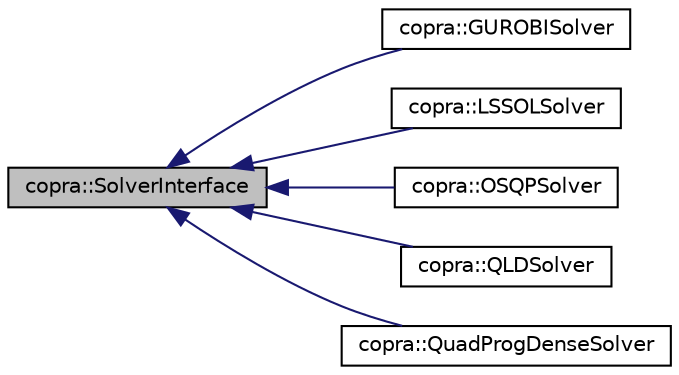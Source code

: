 digraph "copra::SolverInterface"
{
 // LATEX_PDF_SIZE
  edge [fontname="Helvetica",fontsize="10",labelfontname="Helvetica",labelfontsize="10"];
  node [fontname="Helvetica",fontsize="10",shape=record];
  rankdir="LR";
  Node1 [label="copra::SolverInterface",height=0.2,width=0.4,color="black", fillcolor="grey75", style="filled", fontcolor="black",tooltip="An interface to the quadratic solvers. This interface is more like a pseudo-interface (it is not an a..."];
  Node1 -> Node2 [dir="back",color="midnightblue",fontsize="10",style="solid",fontname="Helvetica"];
  Node2 [label="copra::GUROBISolver",height=0.2,width=0.4,color="black", fillcolor="white", style="filled",URL="$classcopra_1_1GUROBISolver.html",tooltip="GUROBISolver solver for both dense matrix."];
  Node1 -> Node3 [dir="back",color="midnightblue",fontsize="10",style="solid",fontname="Helvetica"];
  Node3 [label="copra::LSSOLSolver",height=0.2,width=0.4,color="black", fillcolor="white", style="filled",URL="$classcopra_1_1LSSOLSolver.html",tooltip="LSSOLSolver solver for both dense matrix."];
  Node1 -> Node4 [dir="back",color="midnightblue",fontsize="10",style="solid",fontname="Helvetica"];
  Node4 [label="copra::OSQPSolver",height=0.2,width=0.4,color="black", fillcolor="white", style="filled",URL="$classcopra_1_1OSQPSolver.html",tooltip="OSQP solver for dense matrix."];
  Node1 -> Node5 [dir="back",color="midnightblue",fontsize="10",style="solid",fontname="Helvetica"];
  Node5 [label="copra::QLDSolver",height=0.2,width=0.4,color="black", fillcolor="white", style="filled",URL="$classcopra_1_1QLDSolver.html",tooltip="QLD solver for both dense matrix."];
  Node1 -> Node6 [dir="back",color="midnightblue",fontsize="10",style="solid",fontname="Helvetica"];
  Node6 [label="copra::QuadProgDenseSolver",height=0.2,width=0.4,color="black", fillcolor="white", style="filled",URL="$classcopra_1_1QuadProgDenseSolver.html",tooltip="QuadProg solver for dense matrix."];
}
